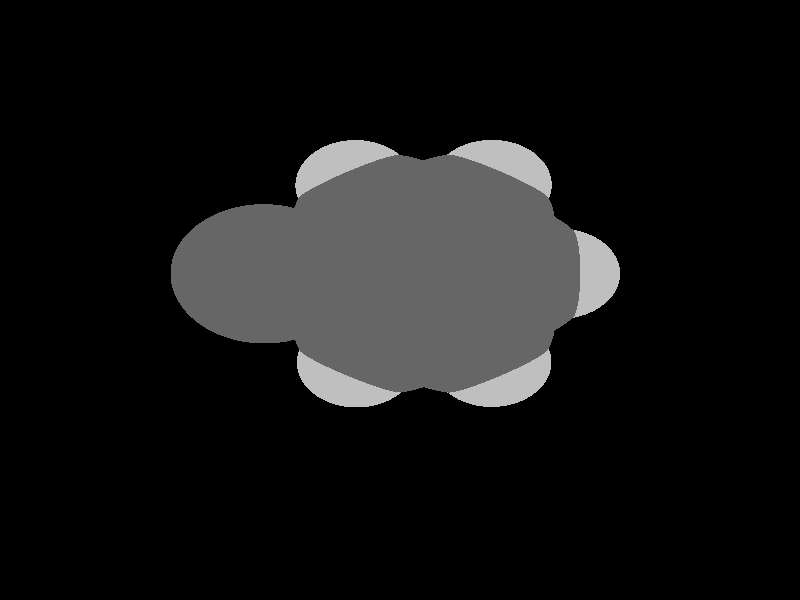 global_settings {
	ambient_light rgb <0.200000002980232, 0.200000002980232, 0.200000002980232>
	max_trace_level 15
}

background { color rgb <0,0,0> }

camera {
	perspective
	location <-0.209817067592454, -0.274178874475394, -20.1708646590735>
	angle 40
	up <0.999238492026255, -0.0245177921955247, 0.0303531533609255>
	right <0.0241329720597711, 0.999624486179774, 0.0129802268618198> * 1
	direction <-0.0306600018371999, -0.0122378305135784, 0.99945495135682> }

light_source {
	<22.6837719761883, 24.0561689188205, -29.2939860695491>
	color rgb <1, 1, 1>
	fade_distance 60.535798461371
	fade_power 0
	spotlight
	area_light <20, 0, 0>, <0, 0, 20>, 20, 20
	circular
	orient
	point_at <-22.6837719761883, -24.0561689188205, 29.2939860695491>
}

light_source {
	<20.1230242034339, -24.9099050796801, 15.4545018331719>
	color rgb <0.300000011920929, 0.300000011920929, 0.300000011920929> shadowless
	fade_distance 60.535798461371
	fade_power 0
	parallel
	point_at <-20.1230242034339, 24.9099050796801, -15.4545018331719>
}

#default {
	finish {ambient 0.5 diffuse 1 specular 0.2 roughness .01 metallic 1}
}

union {
cylinder {
	<-0.285437756592553, -1.61211295735633, 0.000480162705226498>, 	<-0.879104226468488, -1.24124682138587, 0.000166808910508441>, 0.075
	pigment { rgbt <0.400000005960464, 0.400000005960464, 0.400000005960464, 0> }
}
cylinder {
	<-0.166228534757694, -1.42128800881109, 0.000459133369849791>, 	<-0.759895004633629, -1.05042187284063, 0.000145779575131735>, 0.075
	pigment { rgbt <0.400000005960464, 0.400000005960464, 0.400000005960464, 0> }
}
cylinder {
	<-0.879104226468488, -1.24124682138587, 0.000166808910508441>, 	<-1.47277069634442, -0.870380685415408, -0.000146544884209615>, 0.075
	pigment { rgbt <0.400000005960464, 0.400000005960464, 0.400000005960464, 0> }
}
cylinder {
	<-0.759895004633629, -1.05042187284063, 0.000145779575131735>, 	<-1.35356147450956, -0.679555736870166, -0.000167574219586322>, 0.075
	pigment { rgbt <0.400000005960464, 0.400000005960464, 0.400000005960464, 0> }
}
cylinder {
	<-0.225833145675124, -1.51670048308371, 0.000469648037538137>, 	<0.387235738704938, -1.17803730839472, 0.00049252710524305>, 0.075
	pigment { rgbt <0.400000005960464, 0.400000005960464, 0.400000005960464, 0> }
}
cylinder {
	<0.387235738704938, -1.17803730839472, 0.00049252710524305>, 	<1.000304623085, -0.839374133705719, 0.000515406172947963>, 0.075
	pigment { rgbt <0.400000005960464, 0.400000005960464, 0.400000005960464, 0> }
}
cylinder {
	<-1.41316608542699, -0.774968211142787, -0.000157059551897975>, 	<-1.39369949161177, -0.0771651083641716, -0.000354084750776457>, 0.075
	pigment { rgbt <0.400000005960464, 0.400000005960464, 0.400000005960464, 0> }
}
cylinder {
	<-1.39369949161177, -0.0771651083641716, -0.000354084750776457>, 	<-1.37423289779655, 0.620637994414443, -0.000551109949654939>, 0.075
	pigment { rgbt <0.400000005960464, 0.400000005960464, 0.400000005960464, 0> }
}
cylinder {
	<-1.41316608542699, -0.774968211142787, -0.000157059551897975>, 	<-2.00288371632434, -1.08278938432604, -0.000263103604861596>, 0.075
	pigment { rgbt <0.400000005960464, 0.400000005960464, 0.400000005960464, 0> }
}
cylinder {
	<-2.00288371632434, -1.08278938432604, -0.000263103604861596>, 	<-2.37718257018838, -1.27816613123159, -0.000330410677609248>, 0.075
	pigment { rgbt <0.75, 0.75, 0.75, 0> }
}
cylinder {
	<-1.42791271028735, 0.719505208287505, -0.000592966025413743>, 	<-0.815504658805683, 1.0520113158826, -0.00051932527685384>, 0.075
	pigment { rgbt <0.400000005960464, 0.400000005960464, 0.400000005960464, 0> }
}
cylinder {
	<-1.32055308530575, 0.521770780541382, -0.000509253873896122>, 	<-0.708145033824087, 0.854276888136478, -0.000435613125336219>, 0.075
	pigment { rgbt <0.400000005960464, 0.400000005960464, 0.400000005960464, 0> }
}
cylinder {
	<-0.815504658805683, 1.0520113158826, -0.00051932527685384>, 	<-0.203096607324021, 1.3845174234777, -0.000445684528293937>, 0.075
	pigment { rgbt <0.400000005960464, 0.400000005960464, 0.400000005960464, 0> }
}
cylinder {
	<-0.708145033824087, 0.854276888136478, -0.000435613125336219>, 	<-0.0957369823424249, 1.18678299573157, -0.000361972376776316>, 0.075
	pigment { rgbt <0.400000005960464, 0.400000005960464, 0.400000005960464, 0> }
}
cylinder {
	<-1.37423289779655, 0.620637994414443, -0.000551109949654939>, 	<-1.94099337045806, 0.9682738831055, -0.00082131196437887>, 0.075
	pigment { rgbt <0.400000005960464, 0.400000005960464, 0.400000005960464, 0> }
}
cylinder {
	<-1.94099337045806, 0.9682738831055, -0.00082131196437887>, 	<-2.30061517416199, 1.18885638903824, -0.000992760999000398>, 0.075
	pigment { rgbt <0.75, 0.75, 0.75, 0> }
}
cylinder {
	<-0.149416794833223, 1.28565020960463, -0.000403828452535134>, 	<0.444176096175768, 0.920785085398229, -0.000146053016760028>, 0.075
	pigment { rgbt <0.400000005960464, 0.400000005960464, 0.400000005960464, 0> }
}
cylinder {
	<0.444176096175768, 0.920785085398229, -0.000146053016760028>, 	<1.03776898718476, 0.555919961191824, 0.000111722419015077>, 0.075
	pigment { rgbt <0.400000005960464, 0.400000005960464, 0.400000005960464, 0> }
}
cylinder {
	<-0.149416794833223, 1.28565020960463, -0.000403828452535134>, 	<-0.131582933939547, 1.95021780222422, -0.000597667629642013>, 0.075
	pigment { rgbt <0.400000005960464, 0.400000005960464, 0.400000005960464, 0> }
}
cylinder {
	<-0.131582933939547, 1.95021780222422, -0.000597667629642013>, 	<-0.120267700360935, 2.37187285404379, -0.000720654770717444>, 0.075
	pigment { rgbt <0.75, 0.75, 0.75, 0> }
}
cylinder {
	<1.15022845162635, 0.55290037569813, 0.000142721719609233>, 	<1.13149626957647, -0.144746671750641, 0.000344563596575676>, 0.075
	pigment { rgbt <0.400000005960464, 0.400000005960464, 0.400000005960464, 0> }
}
cylinder {
	<0.925309522743166, 0.558939546685518, 8.07231184209342e-05>, 	<0.906577340693288, -0.138707500763253, 0.000282564995387377>, 0.075
	pigment { rgbt <0.400000005960464, 0.400000005960464, 0.400000005960464, 0> }
}
cylinder {
	<1.13149626957647, -0.144746671750641, 0.000344563596575676>, 	<1.11276408752659, -0.842393719199413, 0.000546405473542119>, 0.075
	pigment { rgbt <0.400000005960464, 0.400000005960464, 0.400000005960464, 0> }
}
cylinder {
	<0.906577340693288, -0.138707500763253, 0.000282564995387377>, 	<0.887845158643409, -0.836354548212025, 0.00048440687235382>, 0.075
	pigment { rgbt <0.400000005960464, 0.400000005960464, 0.400000005960464, 0> }
}
cylinder {
	<1.03776898718476, 0.555919961191824, 0.000111722419015077>, 	<1.62251522059076, 0.872303068295913, 0.000153797476381642>, 0.075
	pigment { rgbt <0.400000005960464, 0.400000005960464, 0.400000005960464, 0> }
}
cylinder {
	<1.62251522059076, 0.872303068295913, 0.000153797476381642>, 	<1.99353927771395, 1.07304954137579, 0.000180494285349361>, 0.075
	pigment { rgbt <0.75, 0.75, 0.75, 0> }
}
cylinder {
	<1.000304623085, -0.839374133705719, 0.000515406172947963>, 	<1.57135799530787, -1.18074764152681, 0.000730477773014785>, 0.075
	pigment { rgbt <0.400000005960464, 0.400000005960464, 0.400000005960464, 0> }
}
cylinder {
	<1.57135799530787, -1.18074764152681, 0.000730477773014785>, 	<1.93383807861364, -1.39743684007178, 0.00086699596080775>, 0.075
	pigment { rgbt <0.75, 0.75, 0.75, 0> }
}
cylinder {
	<-0.225833145675124, -1.51670048308371, 0.000469648037538137>, 	<-0.238944320027343, -2.2664885655842, 0.000569622982341223>, 0.075
	pigment { rgbt <0.400000005960464, 0.400000005960464, 0.400000005960464, 0> }
}
cylinder {
	<-0.238944320027343, -2.2664885655842, 0.000569622982341223>, 	<-0.252055494379563, -3.01627664808469, 0.000669597927144309>, 0.075
	pigment { rgbt <0.400000005960464, 0.400000005960464, 0.400000005960464, 0> }
}
sphere {
	<-0.225833145675124, -1.51670048308371, 0.000469648037538137>, 0.4104
	pigment { rgbt <0.400000005960464, 0.400000005960464, 0.400000005960464,0> }
}
sphere {
	<-1.41316608542699, -0.774968211142787, -0.000157059551897975>, 0.4104
	pigment { rgbt <0.400000005960464, 0.400000005960464, 0.400000005960464,0> }
}
sphere {
	<-1.37423289779655, 0.620637994414443, -0.000551109949654939>, 0.4104
	pigment { rgbt <0.400000005960464, 0.400000005960464, 0.400000005960464,0> }
}
sphere {
	<-0.149416794833223, 1.28565020960463, -0.000403828452535134>, 0.4104
	pigment { rgbt <0.400000005960464, 0.400000005960464, 0.400000005960464,0> }
}
sphere {
	<1.03776898718476, 0.555919961191824, 0.000111722419015077>, 0.4104
	pigment { rgbt <0.400000005960464, 0.400000005960464, 0.400000005960464,0> }
}
sphere {
	<1.000304623085, -0.839374133705719, 0.000515406172947963>, 0.4104
	pigment { rgbt <0.400000005960464, 0.400000005960464, 0.400000005960464,0> }
}
sphere {
	<-2.37718257018838, -1.27816613123159, -0.000330410677609248>, 0.1674
	pigment { rgbt <0.75, 0.75, 0.75,0> }
}
sphere {
	<-2.30061517416199, 1.18885638903824, -0.000992760999000398>, 0.1674
	pigment { rgbt <0.75, 0.75, 0.75,0> }
}
sphere {
	<-0.120267700360935, 2.37187285404379, -0.000720654770717444>, 0.1674
	pigment { rgbt <0.75, 0.75, 0.75,0> }
}
sphere {
	<1.99353927771395, 1.07304954137579, 0.000180494285349361>, 0.1674
	pigment { rgbt <0.75, 0.75, 0.75,0> }
}
sphere {
	<1.93383807861364, -1.39743684007178, 0.00086699596080775>, 0.1674
	pigment { rgbt <0.75, 0.75, 0.75,0> }
}
sphere {
	<-0.252055494379563, -3.01627664808469, 0.000669597927144309>, 0.4104
	pigment { rgbt <0.400000005960464, 0.400000005960464, 0.400000005960464,0> }
}
}
merge {
}
union {
}
merge {
sphere {
	<-0.225833145675124, -1.51670048308371, 0.000469648037538137>, 1.69983
	pigment { rgbt <0, 0, 0,0> }
}
sphere {
	<-1.41316608542699, -0.774968211142787, -0.000157059551897975>, 1.69983
	pigment { rgbt <0, 0, 0,0> }
}
sphere {
	<-1.37423289779655, 0.620637994414443, -0.000551109949654939>, 1.69983
	pigment { rgbt <0, 0, 0,0> }
}
sphere {
	<-0.149416794833223, 1.28565020960463, -0.000403828452535134>, 1.69983
	pigment { rgbt <0, 0, 0,0> }
}
sphere {
	<1.03776898718476, 0.555919961191824, 0.000111722419015077>, 1.69983
	pigment { rgbt <0, 0, 0,0> }
}
sphere {
	<1.000304623085, -0.839374133705719, 0.000515406172947963>, 1.69983
	pigment { rgbt <0, 0, 0,0> }
}
sphere {
	<-2.37718257018838, -1.27816613123159, -0.000330410677609248>, 1.09989
	pigment { rgbt <0, 0, 0,0> }
}
sphere {
	<-2.30061517416199, 1.18885638903824, -0.000992760999000398>, 1.09989
	pigment { rgbt <0, 0, 0,0> }
}
sphere {
	<-0.120267700360935, 2.37187285404379, -0.000720654770717444>, 1.09989
	pigment { rgbt <0, 0, 0,0> }
}
sphere {
	<1.99353927771395, 1.07304954137579, 0.000180494285349361>, 1.09989
	pigment { rgbt <0, 0, 0,0> }
}
sphere {
	<1.93383807861364, -1.39743684007178, 0.00086699596080775>, 1.09989
	pigment { rgbt <0, 0, 0,0> }
}
sphere {
	<-0.252055494379563, -3.01627664808469, 0.000669597927144309>, 1.69983
	pigment { rgbt <0, 0, 0,0> }
}
sphere {
	<-0.225833145675124, -1.51670048308371, 0.000469648037538137>, 1.7
	pigment { rgbt <0.400000005960464, 0.400000005960464, 0.400000005960464,0.350000023841858> }
}
sphere {
	<-1.41316608542699, -0.774968211142787, -0.000157059551897975>, 1.7
	pigment { rgbt <0.400000005960464, 0.400000005960464, 0.400000005960464,0.350000023841858> }
}
sphere {
	<-1.37423289779655, 0.620637994414443, -0.000551109949654939>, 1.7
	pigment { rgbt <0.400000005960464, 0.400000005960464, 0.400000005960464,0.350000023841858> }
}
sphere {
	<-0.149416794833223, 1.28565020960463, -0.000403828452535134>, 1.7
	pigment { rgbt <0.400000005960464, 0.400000005960464, 0.400000005960464,0.350000023841858> }
}
sphere {
	<1.03776898718476, 0.555919961191824, 0.000111722419015077>, 1.7
	pigment { rgbt <0.400000005960464, 0.400000005960464, 0.400000005960464,0.350000023841858> }
}
sphere {
	<1.000304623085, -0.839374133705719, 0.000515406172947963>, 1.7
	pigment { rgbt <0.400000005960464, 0.400000005960464, 0.400000005960464,0.350000023841858> }
}
sphere {
	<-2.37718257018838, -1.27816613123159, -0.000330410677609248>, 1.1
	pigment { rgbt <0.75, 0.75, 0.75,0.350000023841858> }
}
sphere {
	<-2.30061517416199, 1.18885638903824, -0.000992760999000398>, 1.1
	pigment { rgbt <0.75, 0.75, 0.75,0.350000023841858> }
}
sphere {
	<-0.120267700360935, 2.37187285404379, -0.000720654770717444>, 1.1
	pigment { rgbt <0.75, 0.75, 0.75,0.350000023841858> }
}
sphere {
	<1.99353927771395, 1.07304954137579, 0.000180494285349361>, 1.1
	pigment { rgbt <0.75, 0.75, 0.75,0.350000023841858> }
}
sphere {
	<1.93383807861364, -1.39743684007178, 0.00086699596080775>, 1.1
	pigment { rgbt <0.75, 0.75, 0.75,0.350000023841858> }
}
sphere {
	<-0.252055494379563, -3.01627664808469, 0.000669597927144309>, 1.7
	pigment { rgbt <0.400000005960464, 0.400000005960464, 0.400000005960464,0.350000023841858> }
}
}
